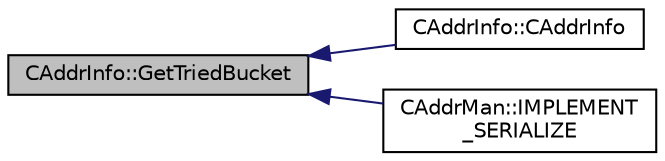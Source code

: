 digraph "CAddrInfo::GetTriedBucket"
{
  edge [fontname="Helvetica",fontsize="10",labelfontname="Helvetica",labelfontsize="10"];
  node [fontname="Helvetica",fontsize="10",shape=record];
  rankdir="LR";
  Node44 [label="CAddrInfo::GetTriedBucket",height=0.2,width=0.4,color="black", fillcolor="grey75", style="filled", fontcolor="black"];
  Node44 -> Node45 [dir="back",color="midnightblue",fontsize="10",style="solid",fontname="Helvetica"];
  Node45 [label="CAddrInfo::CAddrInfo",height=0.2,width=0.4,color="black", fillcolor="white", style="filled",URL="$class_c_addr_info.html#ae14c3a91bb669e5580be1d3767264187"];
  Node44 -> Node46 [dir="back",color="midnightblue",fontsize="10",style="solid",fontname="Helvetica"];
  Node46 [label="CAddrMan::IMPLEMENT\l_SERIALIZE",height=0.2,width=0.4,color="black", fillcolor="white", style="filled",URL="$class_c_addr_man.html#ac9e9b97d2eccdf4d2864e2e21dda1b8d"];
}
